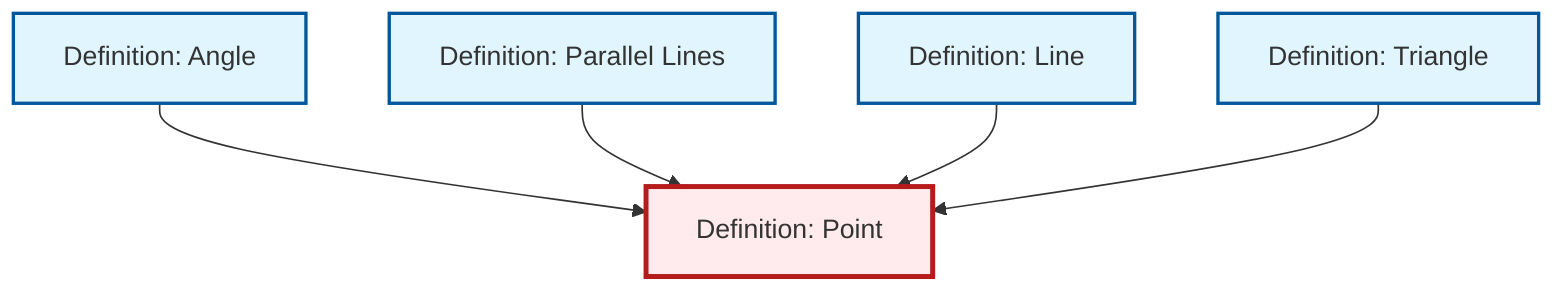 graph TD
    classDef definition fill:#e1f5fe,stroke:#01579b,stroke-width:2px
    classDef theorem fill:#f3e5f5,stroke:#4a148c,stroke-width:2px
    classDef axiom fill:#fff3e0,stroke:#e65100,stroke-width:2px
    classDef example fill:#e8f5e9,stroke:#1b5e20,stroke-width:2px
    classDef current fill:#ffebee,stroke:#b71c1c,stroke-width:3px
    def-point["Definition: Point"]:::definition
    def-line["Definition: Line"]:::definition
    def-triangle["Definition: Triangle"]:::definition
    def-parallel["Definition: Parallel Lines"]:::definition
    def-angle["Definition: Angle"]:::definition
    def-angle --> def-point
    def-parallel --> def-point
    def-line --> def-point
    def-triangle --> def-point
    class def-point current